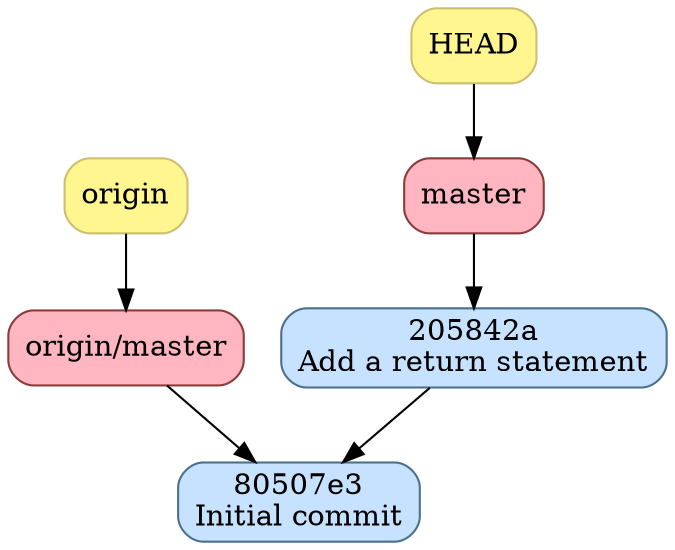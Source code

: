 digraph "git history" {
    node [shape="box", style="rounded,filled", color="skyblue4", fillcolor="slategray1"];
	"master" [color="indianred4", fillcolor="lightpink", label="master"];
	"master" -> "205842a";
	"HEAD" [color="lightgoldenrod3", fillcolor="khaki1", label="HEAD"];
	"HEAD" -> "master";

	"origin/master" [color="indianred4", fillcolor="lightpink", label="origin/master"];
	"origin/master" -> "80507e3";
	"origin" [color="lightgoldenrod3", fillcolor="khaki1", label="origin"];
	"origin" -> "origin/master";

	"80507e3" [label="80507e3\nInitial commit"];
	"205842a" [label="205842a\nAdd a return statement"];
	"205842a" -> "80507e3";
}

